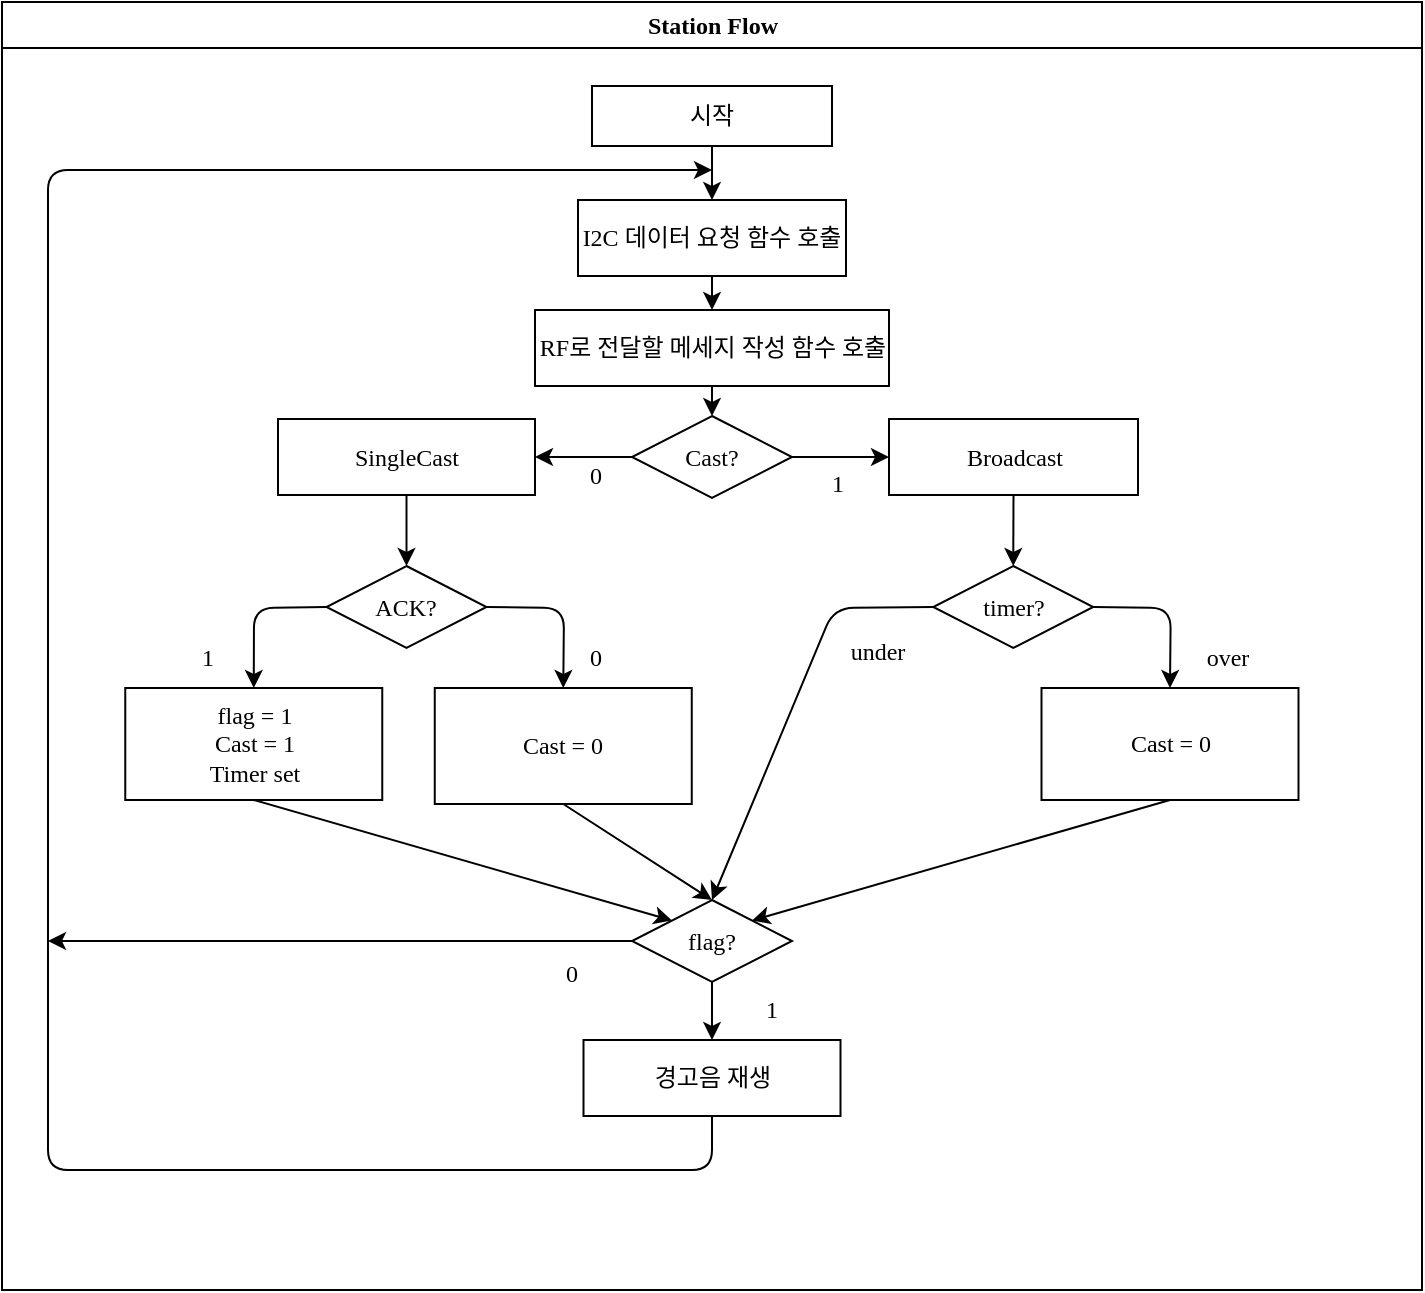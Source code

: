 <mxfile>
    <diagram id="C5RBs43oDa-KdzZeNtuy" name="Page-1">
        <mxGraphModel dx="913" dy="675" grid="0" gridSize="10" guides="1" tooltips="1" connect="1" arrows="1" fold="1" page="1" pageScale="1" pageWidth="827" pageHeight="1169" math="0" shadow="0">
            <root>
                <mxCell id="WIyWlLk6GJQsqaUBKTNV-0"/>
                <mxCell id="WIyWlLk6GJQsqaUBKTNV-1" parent="WIyWlLk6GJQsqaUBKTNV-0"/>
                <mxCell id="9OZRC_NavAZGSDA5mFGG-38" value="Station Flow" style="swimlane;strokeWidth=1;fontSize=12;startSize=23;fontFamily=프리텐다드;html=1;fontSource=https%3A%2F%2Fcdn.jsdelivr.net%2Fgh%2FProject-Noonnu%2Fnoonfonts_2107%401.1%2FPretendard-Regular.woff;" parent="WIyWlLk6GJQsqaUBKTNV-1" vertex="1">
                    <mxGeometry x="55" y="63" width="710" height="644" as="geometry"/>
                </mxCell>
                <mxCell id="44" style="edgeStyle=none;html=1;exitX=0.5;exitY=1;exitDx=0;exitDy=0;entryX=0.5;entryY=0;entryDx=0;entryDy=0;fontFamily=프리텐다드;fontSource=https%3A%2F%2Fcdn.jsdelivr.net%2Fgh%2FProject-Noonnu%2Fnoonfonts_2107%401.1%2FPretendard-Regular.woff;" parent="9OZRC_NavAZGSDA5mFGG-38" source="23" target="24" edge="1">
                    <mxGeometry relative="1" as="geometry"/>
                </mxCell>
                <mxCell id="23" value="시작" style="rounded=0;whiteSpace=wrap;html=1;fontFamily=프리텐다드;fontSource=https%3A%2F%2Fcdn.jsdelivr.net%2Fgh%2FProject-Noonnu%2Fnoonfonts_2107%401.1%2FPretendard-Regular.woff;" parent="9OZRC_NavAZGSDA5mFGG-38" vertex="1">
                    <mxGeometry x="295" y="42" width="120" height="30" as="geometry"/>
                </mxCell>
                <mxCell id="45" style="edgeStyle=none;html=1;exitX=0.5;exitY=1;exitDx=0;exitDy=0;entryX=0.5;entryY=0;entryDx=0;entryDy=0;fontFamily=프리텐다드;fontSource=https%3A%2F%2Fcdn.jsdelivr.net%2Fgh%2FProject-Noonnu%2Fnoonfonts_2107%401.1%2FPretendard-Regular.woff;" parent="9OZRC_NavAZGSDA5mFGG-38" source="24" target="26" edge="1">
                    <mxGeometry relative="1" as="geometry"/>
                </mxCell>
                <mxCell id="24" value="I2C 데이터 요청 함수 호출" style="rounded=0;whiteSpace=wrap;html=1;fontFamily=프리텐다드;fontSource=https%3A%2F%2Fcdn.jsdelivr.net%2Fgh%2FProject-Noonnu%2Fnoonfonts_2107%401.1%2FPretendard-Regular.woff;" parent="9OZRC_NavAZGSDA5mFGG-38" vertex="1">
                    <mxGeometry x="288" y="99" width="134" height="38" as="geometry"/>
                </mxCell>
                <mxCell id="46" style="edgeStyle=none;html=1;exitX=0.5;exitY=1;exitDx=0;exitDy=0;entryX=0.5;entryY=0;entryDx=0;entryDy=0;fontFamily=프리텐다드;fontSource=https%3A%2F%2Fcdn.jsdelivr.net%2Fgh%2FProject-Noonnu%2Fnoonfonts_2107%401.1%2FPretendard-Regular.woff;" parent="9OZRC_NavAZGSDA5mFGG-38" source="26" target="28" edge="1">
                    <mxGeometry relative="1" as="geometry"/>
                </mxCell>
                <mxCell id="26" value="RF로 전달할 메세지 작성 함수 호출" style="rounded=0;whiteSpace=wrap;html=1;fontFamily=프리텐다드;fontSource=https%3A%2F%2Fcdn.jsdelivr.net%2Fgh%2FProject-Noonnu%2Fnoonfonts_2107%401.1%2FPretendard-Regular.woff;" parent="9OZRC_NavAZGSDA5mFGG-38" vertex="1">
                    <mxGeometry x="266.5" y="154" width="177" height="38" as="geometry"/>
                </mxCell>
                <mxCell id="39" style="edgeStyle=none;html=1;exitX=0;exitY=0.5;exitDx=0;exitDy=0;entryX=1;entryY=0.5;entryDx=0;entryDy=0;fontFamily=프리텐다드;fontSource=https%3A%2F%2Fcdn.jsdelivr.net%2Fgh%2FProject-Noonnu%2Fnoonfonts_2107%401.1%2FPretendard-Regular.woff;" parent="9OZRC_NavAZGSDA5mFGG-38" source="28" target="30" edge="1">
                    <mxGeometry relative="1" as="geometry"/>
                </mxCell>
                <mxCell id="40" value="" style="edgeStyle=none;html=1;fontFamily=프리텐다드;fontSource=https%3A%2F%2Fcdn.jsdelivr.net%2Fgh%2FProject-Noonnu%2Fnoonfonts_2107%401.1%2FPretendard-Regular.woff;" parent="9OZRC_NavAZGSDA5mFGG-38" source="28" target="31" edge="1">
                    <mxGeometry relative="1" as="geometry"/>
                </mxCell>
                <mxCell id="28" value="Cast?" style="rhombus;whiteSpace=wrap;html=1;fontFamily=프리텐다드;fontSource=https%3A%2F%2Fcdn.jsdelivr.net%2Fgh%2FProject-Noonnu%2Fnoonfonts_2107%401.1%2FPretendard-Regular.woff;" parent="9OZRC_NavAZGSDA5mFGG-38" vertex="1">
                    <mxGeometry x="315" y="207" width="80" height="41" as="geometry"/>
                </mxCell>
                <mxCell id="38" style="edgeStyle=none;html=1;exitX=0.5;exitY=1;exitDx=0;exitDy=0;entryX=0.5;entryY=0;entryDx=0;entryDy=0;fontFamily=프리텐다드;fontSource=https%3A%2F%2Fcdn.jsdelivr.net%2Fgh%2FProject-Noonnu%2Fnoonfonts_2107%401.1%2FPretendard-Regular.woff;" parent="9OZRC_NavAZGSDA5mFGG-38" source="30" target="32" edge="1">
                    <mxGeometry relative="1" as="geometry"/>
                </mxCell>
                <mxCell id="30" value="SingleCast" style="rounded=0;whiteSpace=wrap;html=1;fontFamily=프리텐다드;fontSource=https%3A%2F%2Fcdn.jsdelivr.net%2Fgh%2FProject-Noonnu%2Fnoonfonts_2107%401.1%2FPretendard-Regular.woff;" parent="9OZRC_NavAZGSDA5mFGG-38" vertex="1">
                    <mxGeometry x="138" y="208.5" width="128.5" height="38" as="geometry"/>
                </mxCell>
                <mxCell id="53" style="edgeStyle=none;html=1;exitX=0.5;exitY=1;exitDx=0;exitDy=0;entryX=0.5;entryY=0;entryDx=0;entryDy=0;fontFamily=프리텐다드;fontSource=https%3A%2F%2Fcdn.jsdelivr.net%2Fgh%2FProject-Noonnu%2Fnoonfonts_2107%401.1%2FPretendard-Regular.woff;" parent="9OZRC_NavAZGSDA5mFGG-38" source="31" target="52" edge="1">
                    <mxGeometry relative="1" as="geometry"/>
                </mxCell>
                <mxCell id="31" value="Broadcast" style="rounded=0;whiteSpace=wrap;html=1;fontFamily=프리텐다드;fontSource=https%3A%2F%2Fcdn.jsdelivr.net%2Fgh%2FProject-Noonnu%2Fnoonfonts_2107%401.1%2FPretendard-Regular.woff;" parent="9OZRC_NavAZGSDA5mFGG-38" vertex="1">
                    <mxGeometry x="443.5" y="208.5" width="124.5" height="38" as="geometry"/>
                </mxCell>
                <mxCell id="36" style="edgeStyle=none;html=1;exitX=0;exitY=0.5;exitDx=0;exitDy=0;entryX=0.5;entryY=0;entryDx=0;entryDy=0;fontFamily=프리텐다드;fontSource=https%3A%2F%2Fcdn.jsdelivr.net%2Fgh%2FProject-Noonnu%2Fnoonfonts_2107%401.1%2FPretendard-Regular.woff;" parent="9OZRC_NavAZGSDA5mFGG-38" source="32" target="34" edge="1">
                    <mxGeometry relative="1" as="geometry">
                        <Array as="points">
                            <mxPoint x="126" y="303"/>
                        </Array>
                    </mxGeometry>
                </mxCell>
                <mxCell id="37" style="edgeStyle=none;html=1;exitX=1;exitY=0.5;exitDx=0;exitDy=0;entryX=0.5;entryY=0;entryDx=0;entryDy=0;fontFamily=프리텐다드;fontSource=https%3A%2F%2Fcdn.jsdelivr.net%2Fgh%2FProject-Noonnu%2Fnoonfonts_2107%401.1%2FPretendard-Regular.woff;" parent="9OZRC_NavAZGSDA5mFGG-38" source="32" target="35" edge="1">
                    <mxGeometry relative="1" as="geometry">
                        <Array as="points">
                            <mxPoint x="281" y="303"/>
                        </Array>
                    </mxGeometry>
                </mxCell>
                <mxCell id="32" value="ACK?" style="rhombus;whiteSpace=wrap;html=1;fontFamily=프리텐다드;fontSource=https%3A%2F%2Fcdn.jsdelivr.net%2Fgh%2FProject-Noonnu%2Fnoonfonts_2107%401.1%2FPretendard-Regular.woff;" parent="9OZRC_NavAZGSDA5mFGG-38" vertex="1">
                    <mxGeometry x="162.25" y="282" width="80" height="41" as="geometry"/>
                </mxCell>
                <mxCell id="60" style="edgeStyle=none;html=1;exitX=0.5;exitY=1;exitDx=0;exitDy=0;entryX=0;entryY=0;entryDx=0;entryDy=0;fontFamily=프리텐다드;fontSource=https%3A%2F%2Fcdn.jsdelivr.net%2Fgh%2FProject-Noonnu%2Fnoonfonts_2107%401.1%2FPretendard-Regular.woff;" parent="9OZRC_NavAZGSDA5mFGG-38" source="34" target="59" edge="1">
                    <mxGeometry relative="1" as="geometry"/>
                </mxCell>
                <mxCell id="34" value="flag = 1&lt;br&gt;Cast = 1&lt;br&gt;Timer set" style="rounded=0;whiteSpace=wrap;html=1;fontFamily=프리텐다드;fontSource=https%3A%2F%2Fcdn.jsdelivr.net%2Fgh%2FProject-Noonnu%2Fnoonfonts_2107%401.1%2FPretendard-Regular.woff;" parent="9OZRC_NavAZGSDA5mFGG-38" vertex="1">
                    <mxGeometry x="61.63" y="343" width="128.5" height="56" as="geometry"/>
                </mxCell>
                <mxCell id="61" style="edgeStyle=none;html=1;exitX=0.5;exitY=1;exitDx=0;exitDy=0;entryX=0.5;entryY=0;entryDx=0;entryDy=0;fontFamily=프리텐다드;fontSource=https%3A%2F%2Fcdn.jsdelivr.net%2Fgh%2FProject-Noonnu%2Fnoonfonts_2107%401.1%2FPretendard-Regular.woff;" parent="9OZRC_NavAZGSDA5mFGG-38" source="35" target="59" edge="1">
                    <mxGeometry relative="1" as="geometry"/>
                </mxCell>
                <mxCell id="35" value="Cast = 0" style="rounded=0;whiteSpace=wrap;html=1;fontFamily=프리텐다드;fontSource=https%3A%2F%2Fcdn.jsdelivr.net%2Fgh%2FProject-Noonnu%2Fnoonfonts_2107%401.1%2FPretendard-Regular.woff;" parent="9OZRC_NavAZGSDA5mFGG-38" vertex="1">
                    <mxGeometry x="216.38" y="343" width="128.5" height="58" as="geometry"/>
                </mxCell>
                <mxCell id="41" value="0" style="text;html=1;strokeColor=none;fillColor=none;align=center;verticalAlign=middle;whiteSpace=wrap;rounded=0;fontFamily=프리텐다드;fontSource=https%3A%2F%2Fcdn.jsdelivr.net%2Fgh%2FProject-Noonnu%2Fnoonfonts_2107%401.1%2FPretendard-Regular.woff;" parent="9OZRC_NavAZGSDA5mFGG-38" vertex="1">
                    <mxGeometry x="266.5" y="222" width="60" height="30" as="geometry"/>
                </mxCell>
                <mxCell id="42" value="1" style="text;html=1;strokeColor=none;fillColor=none;align=center;verticalAlign=middle;whiteSpace=wrap;rounded=0;fontFamily=프리텐다드;fontSource=https%3A%2F%2Fcdn.jsdelivr.net%2Fgh%2FProject-Noonnu%2Fnoonfonts_2107%401.1%2FPretendard-Regular.woff;" parent="9OZRC_NavAZGSDA5mFGG-38" vertex="1">
                    <mxGeometry x="388" y="226" width="60" height="30" as="geometry"/>
                </mxCell>
                <mxCell id="49" style="edgeStyle=none;html=1;exitX=1;exitY=0.5;exitDx=0;exitDy=0;entryX=0.5;entryY=0;entryDx=0;entryDy=0;fontFamily=프리텐다드;fontSource=https%3A%2F%2Fcdn.jsdelivr.net%2Fgh%2FProject-Noonnu%2Fnoonfonts_2107%401.1%2FPretendard-Regular.woff;" parent="9OZRC_NavAZGSDA5mFGG-38" source="52" target="51" edge="1">
                    <mxGeometry relative="1" as="geometry">
                        <Array as="points">
                            <mxPoint x="584.37" y="303"/>
                        </Array>
                    </mxGeometry>
                </mxCell>
                <mxCell id="63" style="edgeStyle=none;html=1;exitX=0.5;exitY=1;exitDx=0;exitDy=0;entryX=1;entryY=0;entryDx=0;entryDy=0;fontFamily=프리텐다드;fontSource=https%3A%2F%2Fcdn.jsdelivr.net%2Fgh%2FProject-Noonnu%2Fnoonfonts_2107%401.1%2FPretendard-Regular.woff;" parent="9OZRC_NavAZGSDA5mFGG-38" source="51" target="59" edge="1">
                    <mxGeometry relative="1" as="geometry"/>
                </mxCell>
                <mxCell id="51" value="Cast = 0" style="rounded=0;whiteSpace=wrap;html=1;fontFamily=프리텐다드;fontSource=https%3A%2F%2Fcdn.jsdelivr.net%2Fgh%2FProject-Noonnu%2Fnoonfonts_2107%401.1%2FPretendard-Regular.woff;" parent="9OZRC_NavAZGSDA5mFGG-38" vertex="1">
                    <mxGeometry x="519.75" y="343" width="128.5" height="56" as="geometry"/>
                </mxCell>
                <mxCell id="108" style="edgeStyle=none;html=1;exitX=0;exitY=0.5;exitDx=0;exitDy=0;entryX=0.5;entryY=0;entryDx=0;entryDy=0;" edge="1" parent="9OZRC_NavAZGSDA5mFGG-38" source="52" target="59">
                    <mxGeometry relative="1" as="geometry">
                        <Array as="points">
                            <mxPoint x="416" y="303"/>
                        </Array>
                    </mxGeometry>
                </mxCell>
                <mxCell id="52" value="timer?" style="rhombus;whiteSpace=wrap;html=1;fontFamily=프리텐다드;fontSource=https%3A%2F%2Fcdn.jsdelivr.net%2Fgh%2FProject-Noonnu%2Fnoonfonts_2107%401.1%2FPretendard-Regular.woff;" parent="9OZRC_NavAZGSDA5mFGG-38" vertex="1">
                    <mxGeometry x="465.62" y="282" width="80" height="41" as="geometry"/>
                </mxCell>
                <mxCell id="54" value="0" style="text;html=1;strokeColor=none;fillColor=none;align=center;verticalAlign=middle;whiteSpace=wrap;rounded=0;fontFamily=프리텐다드;fontSource=https%3A%2F%2Fcdn.jsdelivr.net%2Fgh%2FProject-Noonnu%2Fnoonfonts_2107%401.1%2FPretendard-Regular.woff;" parent="9OZRC_NavAZGSDA5mFGG-38" vertex="1">
                    <mxGeometry x="266.5" y="313" width="60" height="30" as="geometry"/>
                </mxCell>
                <mxCell id="55" value="1" style="text;html=1;strokeColor=none;fillColor=none;align=center;verticalAlign=middle;whiteSpace=wrap;rounded=0;fontFamily=프리텐다드;fontSource=https%3A%2F%2Fcdn.jsdelivr.net%2Fgh%2FProject-Noonnu%2Fnoonfonts_2107%401.1%2FPretendard-Regular.woff;" parent="9OZRC_NavAZGSDA5mFGG-38" vertex="1">
                    <mxGeometry x="73" y="313" width="60" height="30" as="geometry"/>
                </mxCell>
                <mxCell id="57" value="under" style="text;html=1;strokeColor=none;fillColor=none;align=center;verticalAlign=middle;whiteSpace=wrap;rounded=0;fontFamily=프리텐다드;fontSource=https%3A%2F%2Fcdn.jsdelivr.net%2Fgh%2FProject-Noonnu%2Fnoonfonts_2107%401.1%2FPretendard-Regular.woff;" parent="9OZRC_NavAZGSDA5mFGG-38" vertex="1">
                    <mxGeometry x="408" y="310" width="60" height="30" as="geometry"/>
                </mxCell>
                <mxCell id="58" value="over" style="text;html=1;strokeColor=none;fillColor=none;align=center;verticalAlign=middle;whiteSpace=wrap;rounded=0;fontFamily=프리텐다드;fontSource=https%3A%2F%2Fcdn.jsdelivr.net%2Fgh%2FProject-Noonnu%2Fnoonfonts_2107%401.1%2FPretendard-Regular.woff;" parent="9OZRC_NavAZGSDA5mFGG-38" vertex="1">
                    <mxGeometry x="583" y="313" width="60" height="30" as="geometry"/>
                </mxCell>
                <mxCell id="65" style="edgeStyle=none;html=1;exitX=0.5;exitY=1;exitDx=0;exitDy=0;entryX=0.5;entryY=0;entryDx=0;entryDy=0;fontFamily=프리텐다드;fontSource=https%3A%2F%2Fcdn.jsdelivr.net%2Fgh%2FProject-Noonnu%2Fnoonfonts_2107%401.1%2FPretendard-Regular.woff;" parent="9OZRC_NavAZGSDA5mFGG-38" source="59" target="64" edge="1">
                    <mxGeometry relative="1" as="geometry"/>
                </mxCell>
                <mxCell id="59" value="flag?" style="rhombus;whiteSpace=wrap;html=1;fontFamily=프리텐다드;fontSource=https%3A%2F%2Fcdn.jsdelivr.net%2Fgh%2FProject-Noonnu%2Fnoonfonts_2107%401.1%2FPretendard-Regular.woff;" parent="9OZRC_NavAZGSDA5mFGG-38" vertex="1">
                    <mxGeometry x="315" y="449" width="80" height="41" as="geometry"/>
                </mxCell>
                <mxCell id="64" value="경고음 재생" style="rounded=0;whiteSpace=wrap;html=1;fontFamily=프리텐다드;fontSource=https%3A%2F%2Fcdn.jsdelivr.net%2Fgh%2FProject-Noonnu%2Fnoonfonts_2107%401.1%2FPretendard-Regular.woff;" parent="9OZRC_NavAZGSDA5mFGG-38" vertex="1">
                    <mxGeometry x="290.75" y="519" width="128.5" height="38" as="geometry"/>
                </mxCell>
                <mxCell id="68" value="0" style="text;html=1;strokeColor=none;fillColor=none;align=center;verticalAlign=middle;whiteSpace=wrap;rounded=0;fontFamily=프리텐다드;fontSource=https%3A%2F%2Fcdn.jsdelivr.net%2Fgh%2FProject-Noonnu%2Fnoonfonts_2107%401.1%2FPretendard-Regular.woff;" parent="9OZRC_NavAZGSDA5mFGG-38" vertex="1">
                    <mxGeometry x="255" y="471" width="60" height="30" as="geometry"/>
                </mxCell>
                <mxCell id="107" value="1" style="text;html=1;strokeColor=none;fillColor=none;align=center;verticalAlign=middle;whiteSpace=wrap;rounded=0;fontFamily=프리텐다드;fontSource=https%3A%2F%2Fcdn.jsdelivr.net%2Fgh%2FProject-Noonnu%2Fnoonfonts_2107%401.1%2FPretendard-Regular.woff;" parent="9OZRC_NavAZGSDA5mFGG-38" vertex="1">
                    <mxGeometry x="355" y="489" width="60" height="30" as="geometry"/>
                </mxCell>
                <mxCell id="66" style="edgeStyle=none;html=1;exitX=0.5;exitY=1;exitDx=0;exitDy=0;fontFamily=프리텐다드;fontSource=https%3A%2F%2Fcdn.jsdelivr.net%2Fgh%2FProject-Noonnu%2Fnoonfonts_2107%401.1%2FPretendard-Regular.woff;" parent="WIyWlLk6GJQsqaUBKTNV-1" source="64" edge="1">
                    <mxGeometry relative="1" as="geometry">
                        <mxPoint x="410" y="147" as="targetPoint"/>
                        <Array as="points">
                            <mxPoint x="410" y="647"/>
                            <mxPoint x="78" y="647"/>
                            <mxPoint x="78" y="147"/>
                        </Array>
                    </mxGeometry>
                </mxCell>
                <mxCell id="67" style="edgeStyle=none;html=1;fontFamily=프리텐다드;fontSource=https%3A%2F%2Fcdn.jsdelivr.net%2Fgh%2FProject-Noonnu%2Fnoonfonts_2107%401.1%2FPretendard-Regular.woff;" parent="WIyWlLk6GJQsqaUBKTNV-1" source="59" edge="1">
                    <mxGeometry relative="1" as="geometry">
                        <mxPoint x="78.0" y="532.5" as="targetPoint"/>
                    </mxGeometry>
                </mxCell>
            </root>
        </mxGraphModel>
    </diagram>
</mxfile>